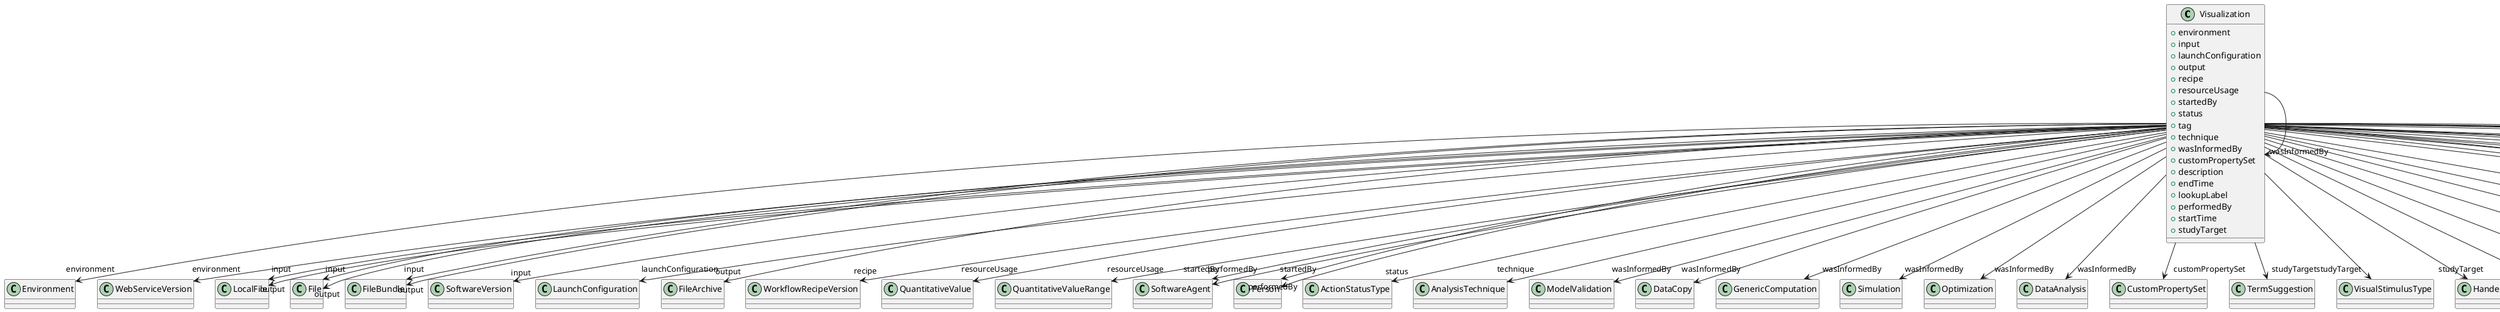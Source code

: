 @startuml
class Visualization {
+environment
+input
+launchConfiguration
+output
+recipe
+resourceUsage
+startedBy
+status
+tag
+technique
+wasInformedBy
+customPropertySet
+description
+endTime
+lookupLabel
+performedBy
+startTime
+studyTarget

}
Visualization -d-> "environment" Environment
Visualization -d-> "environment" WebServiceVersion
Visualization -d-> "input" LocalFile
Visualization -d-> "input" File
Visualization -d-> "input" FileBundle
Visualization -d-> "input" SoftwareVersion
Visualization -d-> "launchConfiguration" LaunchConfiguration
Visualization -d-> "output" LocalFile
Visualization -d-> "output" File
Visualization -d-> "output" FileArchive
Visualization -d-> "output" FileBundle
Visualization -d-> "recipe" WorkflowRecipeVersion
Visualization -d-> "resourceUsage" QuantitativeValue
Visualization -d-> "resourceUsage" QuantitativeValueRange
Visualization -d-> "startedBy" SoftwareAgent
Visualization -d-> "startedBy" Person
Visualization -d-> "status" ActionStatusType
Visualization -d-> "technique" AnalysisTechnique
Visualization -d-> "wasInformedBy" Visualization
Visualization -d-> "wasInformedBy" ModelValidation
Visualization -d-> "wasInformedBy" DataCopy
Visualization -d-> "wasInformedBy" GenericComputation
Visualization -d-> "wasInformedBy" Simulation
Visualization -d-> "wasInformedBy" Optimization
Visualization -d-> "wasInformedBy" DataAnalysis
Visualization -d-> "customPropertySet" CustomPropertySet
Visualization -d-> "performedBy" SoftwareAgent
Visualization -d-> "performedBy" Person
Visualization -d-> "studyTarget" TermSuggestion
Visualization -d-> "studyTarget" VisualStimulusType
Visualization -d-> "studyTarget" Handedness
Visualization -d-> "studyTarget" Species
Visualization -d-> "studyTarget" BiologicalSex
Visualization -d-> "studyTarget" OpticalStimulusType
Visualization -d-> "studyTarget" UBERONParcellation
Visualization -d-> "studyTarget" OlfactoryStimulusType
Visualization -d-> "studyTarget" ElectricalStimulusType
Visualization -d-> "studyTarget" CellType
Visualization -d-> "studyTarget" Disease
Visualization -d-> "studyTarget" AuditoryStimulusType
Visualization -d-> "studyTarget" SubcellularEntity
Visualization -d-> "studyTarget" GeneticStrainType
Visualization -d-> "studyTarget" OrganismSubstance
Visualization -d-> "studyTarget" TactileStimulusType
Visualization -d-> "studyTarget" OrganismSystem
Visualization -d-> "studyTarget" GustatoryStimulusType
Visualization -d-> "studyTarget" Organ
Visualization -d-> "studyTarget" DiseaseModel
Visualization -d-> "studyTarget" BreedingType
Visualization -d-> "studyTarget" BiologicalOrder
Visualization -d-> "studyTarget" MolecularEntity
Visualization -d-> "studyTarget" CellCultureType
Visualization -d-> "studyTarget" CustomAnatomicalEntity
Visualization -d-> "studyTarget" ParcellationEntity
Visualization -d-> "studyTarget" ParcellationEntityVersion

@enduml